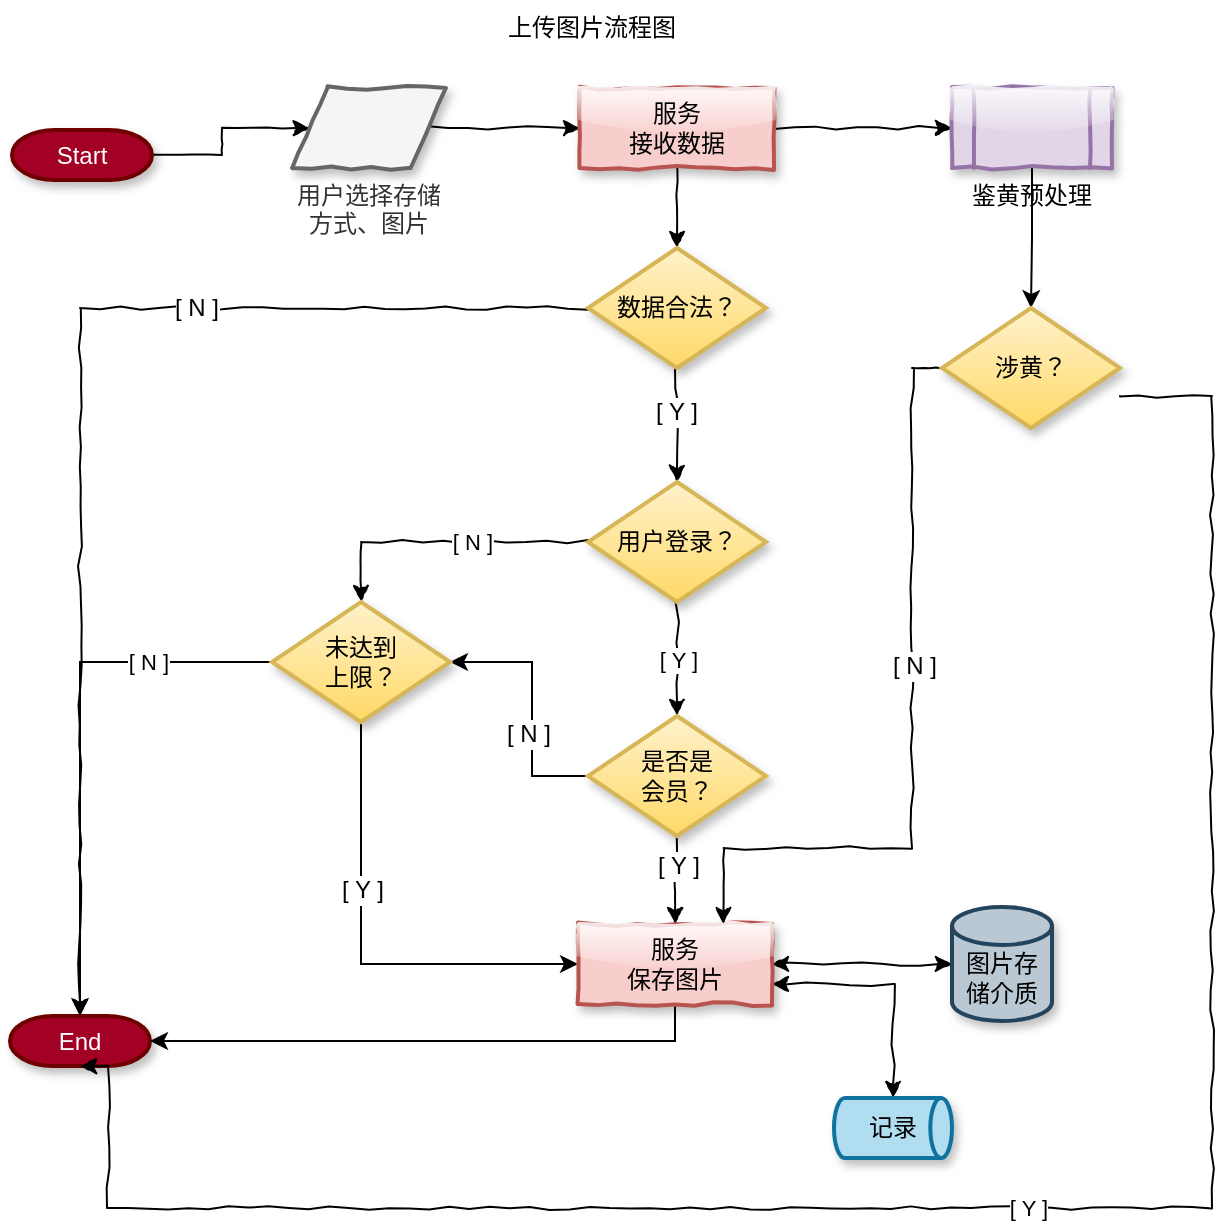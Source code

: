 <mxfile pages="1" version="11.2.8" type="github"><diagram id="j_rC2ojGey_d2-EHESET" name="第 1 页"><mxGraphModel dx="772" dy="451" grid="1" gridSize="10" guides="1" tooltips="1" connect="1" arrows="1" fold="1" page="1" pageScale="1" pageWidth="827" pageHeight="1169" math="0" shadow="0"><root><mxCell id="0"/><mxCell id="1" parent="0"/><mxCell id="lr8yTDSIle1FKOJjLao9-11" style="edgeStyle=orthogonalEdgeStyle;rounded=0;orthogonalLoop=1;jettySize=auto;html=1;exitX=1;exitY=0.5;exitDx=0;exitDy=0;exitPerimeter=0;entryX=0;entryY=0.5;entryDx=0;entryDy=0;comic=1;labelBorderColor=none;" parent="1" source="lr8yTDSIle1FKOJjLao9-5" target="lr8yTDSIle1FKOJjLao9-8" edge="1"><mxGeometry relative="1" as="geometry"/></mxCell><mxCell id="lr8yTDSIle1FKOJjLao9-5" value="Start" style="strokeWidth=2;html=1;shape=mxgraph.flowchart.terminator;whiteSpace=wrap;fillColor=#a20025;strokeColor=#6F0000;fontColor=#ffffff;shadow=1;labelBorderColor=none;" parent="1" vertex="1"><mxGeometry x="60" y="111" width="70" height="25" as="geometry"/></mxCell><mxCell id="lr8yTDSIle1FKOJjLao9-6" value="End" style="strokeWidth=2;html=1;shape=mxgraph.flowchart.terminator;whiteSpace=wrap;fillColor=#a20025;strokeColor=#6F0000;fontColor=#ffffff;shadow=1;labelBorderColor=none;" parent="1" vertex="1"><mxGeometry x="59" y="554" width="70" height="25" as="geometry"/></mxCell><mxCell id="lr8yTDSIle1FKOJjLao9-13" style="edgeStyle=orthogonalEdgeStyle;rounded=0;orthogonalLoop=1;jettySize=auto;html=1;exitX=1;exitY=0.5;exitDx=0;exitDy=0;entryX=0;entryY=0.5;entryDx=0;entryDy=0;comic=1;labelBorderColor=none;" parent="1" source="lr8yTDSIle1FKOJjLao9-8" target="lr8yTDSIle1FKOJjLao9-12" edge="1"><mxGeometry relative="1" as="geometry"/></mxCell><mxCell id="lr8yTDSIle1FKOJjLao9-8" value="用户选择存储方式、图片" style="verticalLabelPosition=bottom;verticalAlign=top;html=1;strokeWidth=2;shape=parallelogram;perimeter=parallelogramPerimeter;whiteSpace=wrap;rounded=0;arcSize=0;size=0.23;fillColor=#f5f5f5;strokeColor=#666666;fontColor=#333333;labelBorderColor=none;shadow=1;comic=1;" parent="1" vertex="1"><mxGeometry x="200" y="90" width="77" height="40" as="geometry"/></mxCell><mxCell id="lr8yTDSIle1FKOJjLao9-15" style="edgeStyle=orthogonalEdgeStyle;rounded=0;orthogonalLoop=1;jettySize=auto;html=1;exitX=0.5;exitY=1;exitDx=0;exitDy=0;entryX=0.5;entryY=0;entryDx=0;entryDy=0;entryPerimeter=0;comic=1;labelBorderColor=none;" parent="1" source="lr8yTDSIle1FKOJjLao9-12" target="lr8yTDSIle1FKOJjLao9-14" edge="1"><mxGeometry relative="1" as="geometry"/></mxCell><mxCell id="lr8yTDSIle1FKOJjLao9-31" style="edgeStyle=orthogonalEdgeStyle;rounded=0;orthogonalLoop=1;jettySize=auto;html=1;entryX=0;entryY=0.5;entryDx=0;entryDy=0;comic=1;labelBorderColor=none;" parent="1" source="lr8yTDSIle1FKOJjLao9-12" target="lr8yTDSIle1FKOJjLao9-26" edge="1"><mxGeometry relative="1" as="geometry"/></mxCell><mxCell id="lr8yTDSIle1FKOJjLao9-12" value="服务&lt;br&gt;接收数据" style="rounded=0;whiteSpace=wrap;html=1;absoluteArcSize=1;arcSize=0;strokeWidth=2;fillColor=#f8cecc;strokeColor=#b85450;labelBorderColor=none;shadow=1;glass=1;comic=1;" parent="1" vertex="1"><mxGeometry x="344" y="90" width="97" height="40" as="geometry"/></mxCell><mxCell id="lr8yTDSIle1FKOJjLao9-18" value="" style="edgeStyle=orthogonalEdgeStyle;rounded=0;orthogonalLoop=1;jettySize=auto;html=1;comic=1;labelBorderColor=none;" parent="1" source="lr8yTDSIle1FKOJjLao9-14" target="lr8yTDSIle1FKOJjLao9-17" edge="1"><mxGeometry relative="1" as="geometry"/></mxCell><mxCell id="lr8yTDSIle1FKOJjLao9-20" value="[ Y ]" style="text;html=1;resizable=0;points=[];align=center;verticalAlign=middle;labelBackgroundColor=#ffffff;labelBorderColor=none;" parent="lr8yTDSIle1FKOJjLao9-18" vertex="1" connectable="0"><mxGeometry x="-0.25" y="-1" relative="1" as="geometry"><mxPoint as="offset"/></mxGeometry></mxCell><mxCell id="lr8yTDSIle1FKOJjLao9-19" style="edgeStyle=orthogonalEdgeStyle;rounded=0;orthogonalLoop=1;jettySize=auto;html=1;exitX=0;exitY=0.5;exitDx=0;exitDy=0;exitPerimeter=0;entryX=0.5;entryY=0;entryDx=0;entryDy=0;entryPerimeter=0;comic=1;labelBorderColor=none;" parent="1" source="lr8yTDSIle1FKOJjLao9-14" target="lr8yTDSIle1FKOJjLao9-6" edge="1"><mxGeometry relative="1" as="geometry"/></mxCell><mxCell id="lr8yTDSIle1FKOJjLao9-21" value="[ N ]" style="text;html=1;resizable=0;points=[];align=center;verticalAlign=middle;labelBackgroundColor=#ffffff;labelBorderColor=none;" parent="lr8yTDSIle1FKOJjLao9-19" vertex="1" connectable="0"><mxGeometry x="-0.252" y="-4" relative="1" as="geometry"><mxPoint x="31" y="4" as="offset"/></mxGeometry></mxCell><mxCell id="lr8yTDSIle1FKOJjLao9-14" value="数据合法？" style="strokeWidth=2;html=1;shape=mxgraph.flowchart.decision;whiteSpace=wrap;fillColor=#fff2cc;strokeColor=#d6b656;gradientColor=#ffd966;labelBorderColor=none;shadow=1;" parent="1" vertex="1"><mxGeometry x="348" y="170" width="89" height="60" as="geometry"/></mxCell><mxCell id="lr8yTDSIle1FKOJjLao9-23" value="[ N ]" style="edgeStyle=orthogonalEdgeStyle;rounded=0;orthogonalLoop=1;jettySize=auto;html=1;entryX=0.5;entryY=0;entryDx=0;entryDy=0;entryPerimeter=0;comic=1;labelBorderColor=none;" parent="1" source="lr8yTDSIle1FKOJjLao9-17" target="lr8yTDSIle1FKOJjLao9-22" edge="1"><mxGeometry x="-0.189" relative="1" as="geometry"><mxPoint as="offset"/></mxGeometry></mxCell><mxCell id="lr8yTDSIle1FKOJjLao9-25" value="[ Y ]" style="edgeStyle=orthogonalEdgeStyle;rounded=0;orthogonalLoop=1;jettySize=auto;html=1;exitX=0.5;exitY=1;exitDx=0;exitDy=0;exitPerimeter=0;comic=1;labelBorderColor=none;" parent="1" source="lr8yTDSIle1FKOJjLao9-17" target="lr8yTDSIle1FKOJjLao9-24" edge="1"><mxGeometry relative="1" as="geometry"><mxPoint x="379" y="350" as="sourcePoint"/></mxGeometry></mxCell><mxCell id="lr8yTDSIle1FKOJjLao9-17" value="用户登录？" style="strokeWidth=2;html=1;shape=mxgraph.flowchart.decision;whiteSpace=wrap;fillColor=#fff2cc;strokeColor=#d6b656;gradientColor=#ffd966;labelBorderColor=none;shadow=1;" parent="1" vertex="1"><mxGeometry x="348" y="287" width="89" height="60" as="geometry"/></mxCell><mxCell id="lr8yTDSIle1FKOJjLao9-28" style="edgeStyle=orthogonalEdgeStyle;rounded=0;orthogonalLoop=1;jettySize=auto;html=1;entryX=1;entryY=0.5;entryDx=0;entryDy=0;entryPerimeter=0;labelBorderColor=none;" parent="1" source="lr8yTDSIle1FKOJjLao9-24" target="lr8yTDSIle1FKOJjLao9-22" edge="1"><mxGeometry relative="1" as="geometry"><Array as="points"><mxPoint x="320" y="434"/><mxPoint x="320" y="377"/></Array></mxGeometry></mxCell><mxCell id="lr8yTDSIle1FKOJjLao9-55" value="[ N ]" style="text;html=1;resizable=0;points=[];align=center;verticalAlign=middle;labelBackgroundColor=#ffffff;labelBorderColor=none;" parent="lr8yTDSIle1FKOJjLao9-28" vertex="1" connectable="0"><mxGeometry x="-0.219" y="2" relative="1" as="geometry"><mxPoint as="offset"/></mxGeometry></mxCell><mxCell id="lr8yTDSIle1FKOJjLao9-35" style="edgeStyle=orthogonalEdgeStyle;rounded=0;orthogonalLoop=1;jettySize=auto;html=1;exitX=0.5;exitY=1;exitDx=0;exitDy=0;exitPerimeter=0;entryX=0.5;entryY=0;entryDx=0;entryDy=0;comic=1;labelBorderColor=none;" parent="1" source="lr8yTDSIle1FKOJjLao9-24" target="lr8yTDSIle1FKOJjLao9-33" edge="1"><mxGeometry relative="1" as="geometry"/></mxCell><mxCell id="lr8yTDSIle1FKOJjLao9-36" value="[ Y ]" style="text;html=1;resizable=0;points=[];align=center;verticalAlign=middle;labelBackgroundColor=#ffffff;labelBorderColor=none;" parent="lr8yTDSIle1FKOJjLao9-35" vertex="1" connectable="0"><mxGeometry x="-0.353" relative="1" as="geometry"><mxPoint as="offset"/></mxGeometry></mxCell><mxCell id="lr8yTDSIle1FKOJjLao9-24" value="是否是&lt;br&gt;会员？" style="strokeWidth=2;html=1;shape=mxgraph.flowchart.decision;whiteSpace=wrap;fillColor=#fff2cc;strokeColor=#d6b656;gradientColor=#ffd966;labelBorderColor=none;shadow=1;" parent="1" vertex="1"><mxGeometry x="348" y="404" width="89" height="60" as="geometry"/></mxCell><mxCell id="lr8yTDSIle1FKOJjLao9-30" value="[ N ]" style="edgeStyle=orthogonalEdgeStyle;rounded=0;orthogonalLoop=1;jettySize=auto;html=1;exitX=0;exitY=0.5;exitDx=0;exitDy=0;exitPerimeter=0;entryX=0.5;entryY=0;entryDx=0;entryDy=0;entryPerimeter=0;labelBorderColor=none;" parent="1" source="lr8yTDSIle1FKOJjLao9-22" target="lr8yTDSIle1FKOJjLao9-6" edge="1"><mxGeometry x="-0.546" relative="1" as="geometry"><mxPoint as="offset"/></mxGeometry></mxCell><mxCell id="lr8yTDSIle1FKOJjLao9-34" style="edgeStyle=orthogonalEdgeStyle;rounded=0;orthogonalLoop=1;jettySize=auto;html=1;exitX=0.5;exitY=1;exitDx=0;exitDy=0;exitPerimeter=0;entryX=0;entryY=0.5;entryDx=0;entryDy=0;labelBorderColor=none;" parent="1" source="lr8yTDSIle1FKOJjLao9-22" target="lr8yTDSIle1FKOJjLao9-33" edge="1"><mxGeometry relative="1" as="geometry"/></mxCell><mxCell id="lr8yTDSIle1FKOJjLao9-37" value="[ Y ]" style="text;html=1;resizable=0;points=[];align=center;verticalAlign=middle;labelBackgroundColor=#ffffff;labelBorderColor=none;" parent="lr8yTDSIle1FKOJjLao9-34" vertex="1" connectable="0"><mxGeometry x="-0.266" relative="1" as="geometry"><mxPoint as="offset"/></mxGeometry></mxCell><mxCell id="lr8yTDSIle1FKOJjLao9-22" value="未达到&lt;br&gt;上限？" style="strokeWidth=2;html=1;shape=mxgraph.flowchart.decision;whiteSpace=wrap;fillColor=#fff2cc;strokeColor=#d6b656;gradientColor=#ffd966;labelBorderColor=none;shadow=1;" parent="1" vertex="1"><mxGeometry x="190" y="347" width="89" height="60" as="geometry"/></mxCell><mxCell id="lr8yTDSIle1FKOJjLao9-57" style="edgeStyle=orthogonalEdgeStyle;rounded=0;orthogonalLoop=1;jettySize=auto;html=1;entryX=0.5;entryY=0;entryDx=0;entryDy=0;entryPerimeter=0;startArrow=none;startFill=0;labelBorderColor=none;" parent="1" source="lr8yTDSIle1FKOJjLao9-26" target="lr8yTDSIle1FKOJjLao9-56" edge="1"><mxGeometry relative="1" as="geometry"/></mxCell><mxCell id="lr8yTDSIle1FKOJjLao9-26" value="鉴黄预处理" style="verticalLabelPosition=bottom;verticalAlign=top;html=1;strokeWidth=2;shape=process;whiteSpace=wrap;rounded=1;size=0.14;arcSize=0;fillColor=#e1d5e7;strokeColor=#9673a6;labelBorderColor=none;glass=1;comic=1;shadow=1;" parent="1" vertex="1"><mxGeometry x="530" y="90" width="80" height="40" as="geometry"/></mxCell><mxCell id="lr8yTDSIle1FKOJjLao9-39" style="edgeStyle=orthogonalEdgeStyle;rounded=0;orthogonalLoop=1;jettySize=auto;html=1;entryX=0;entryY=0.5;entryDx=0;entryDy=0;entryPerimeter=0;startArrow=classic;startFill=1;comic=1;labelBorderColor=none;" parent="1" source="lr8yTDSIle1FKOJjLao9-33" target="lr8yTDSIle1FKOJjLao9-38" edge="1"><mxGeometry relative="1" as="geometry"/></mxCell><mxCell id="lr8yTDSIle1FKOJjLao9-42" style="edgeStyle=orthogonalEdgeStyle;rounded=0;orthogonalLoop=1;jettySize=auto;html=1;exitX=1;exitY=0.75;exitDx=0;exitDy=0;entryX=0.5;entryY=0;entryDx=0;entryDy=0;entryPerimeter=0;startArrow=classic;startFill=1;comic=1;labelBorderColor=none;" parent="1" source="lr8yTDSIle1FKOJjLao9-33" target="lr8yTDSIle1FKOJjLao9-43" edge="1"><mxGeometry relative="1" as="geometry"><mxPoint x="393" y="575" as="targetPoint"/><Array as="points"><mxPoint x="501" y="538"/></Array></mxGeometry></mxCell><mxCell id="lr8yTDSIle1FKOJjLao9-54" style="edgeStyle=orthogonalEdgeStyle;rounded=0;orthogonalLoop=1;jettySize=auto;html=1;entryX=1;entryY=0.5;entryDx=0;entryDy=0;entryPerimeter=0;startArrow=none;startFill=0;exitX=0.5;exitY=1;exitDx=0;exitDy=0;labelBorderColor=none;" parent="1" source="lr8yTDSIle1FKOJjLao9-33" target="lr8yTDSIle1FKOJjLao9-6" edge="1"><mxGeometry relative="1" as="geometry"><Array as="points"><mxPoint x="392" y="566"/></Array></mxGeometry></mxCell><mxCell id="lr8yTDSIle1FKOJjLao9-33" value="服务&lt;br&gt;保存图片" style="rounded=1;whiteSpace=wrap;html=1;absoluteArcSize=1;arcSize=0;strokeWidth=2;fillColor=#f8cecc;strokeColor=#b85450;labelBorderColor=none;shadow=1;comic=1;glass=1;" parent="1" vertex="1"><mxGeometry x="343" y="508" width="97" height="40" as="geometry"/></mxCell><mxCell id="lr8yTDSIle1FKOJjLao9-38" value="&lt;br&gt;图片存&lt;br&gt;储介质" style="strokeWidth=2;html=1;shape=mxgraph.flowchart.database;whiteSpace=wrap;fillColor=#bac8d3;strokeColor=#23445d;labelBorderColor=none;shadow=1;" parent="1" vertex="1"><mxGeometry x="530" y="499.5" width="50" height="57" as="geometry"/></mxCell><mxCell id="lr8yTDSIle1FKOJjLao9-43" value="记录" style="strokeWidth=2;html=1;shape=mxgraph.flowchart.direct_data;whiteSpace=wrap;fillColor=#b1ddf0;strokeColor=#10739e;labelBorderColor=none;shadow=1;" parent="1" vertex="1"><mxGeometry x="471" y="595" width="59" height="30" as="geometry"/></mxCell><mxCell id="lr8yTDSIle1FKOJjLao9-59" value="[ Y ]" style="edgeStyle=orthogonalEdgeStyle;rounded=0;orthogonalLoop=1;jettySize=auto;html=1;entryX=0.5;entryY=1;entryDx=0;entryDy=0;entryPerimeter=0;startArrow=none;startFill=0;comic=1;labelBorderColor=none;" parent="1" source="lr8yTDSIle1FKOJjLao9-56" target="lr8yTDSIle1FKOJjLao9-6" edge="1"><mxGeometry relative="1" as="geometry"><Array as="points"><mxPoint x="660" y="244"/><mxPoint x="660" y="650"/><mxPoint x="108" y="650"/></Array></mxGeometry></mxCell><mxCell id="lr8yTDSIle1FKOJjLao9-60" style="edgeStyle=orthogonalEdgeStyle;rounded=0;orthogonalLoop=1;jettySize=auto;html=1;entryX=0.75;entryY=0;entryDx=0;entryDy=0;startArrow=none;startFill=0;comic=1;labelBorderColor=none;" parent="1" source="lr8yTDSIle1FKOJjLao9-56" target="lr8yTDSIle1FKOJjLao9-33" edge="1"><mxGeometry relative="1" as="geometry"><Array as="points"><mxPoint x="510" y="230"/><mxPoint x="510" y="470"/><mxPoint x="416" y="470"/></Array></mxGeometry></mxCell><mxCell id="lr8yTDSIle1FKOJjLao9-61" value="[ N ]" style="text;html=1;resizable=0;points=[];align=center;verticalAlign=middle;labelBackgroundColor=#ffffff;labelBorderColor=none;" parent="lr8yTDSIle1FKOJjLao9-60" vertex="1" connectable="0"><mxGeometry x="-0.152" y="1" relative="1" as="geometry"><mxPoint as="offset"/></mxGeometry></mxCell><mxCell id="lr8yTDSIle1FKOJjLao9-56" value="涉黄？" style="strokeWidth=2;html=1;shape=mxgraph.flowchart.decision;whiteSpace=wrap;gradientColor=#ffd966;fillColor=#fff2cc;strokeColor=#d6b656;labelBorderColor=none;shadow=1;" parent="1" vertex="1"><mxGeometry x="525" y="200" width="89" height="60" as="geometry"/></mxCell><mxCell id="wjyZp2-tuG9ufEtMnWdE-4" value="上传图片流程图" style="text;html=1;strokeColor=none;fillColor=none;align=center;verticalAlign=middle;whiteSpace=wrap;rounded=0;shadow=1;glass=1;comic=1;" vertex="1" parent="1"><mxGeometry x="270" y="50" width="160" height="20" as="geometry"/></mxCell></root></mxGraphModel></diagram></mxfile>